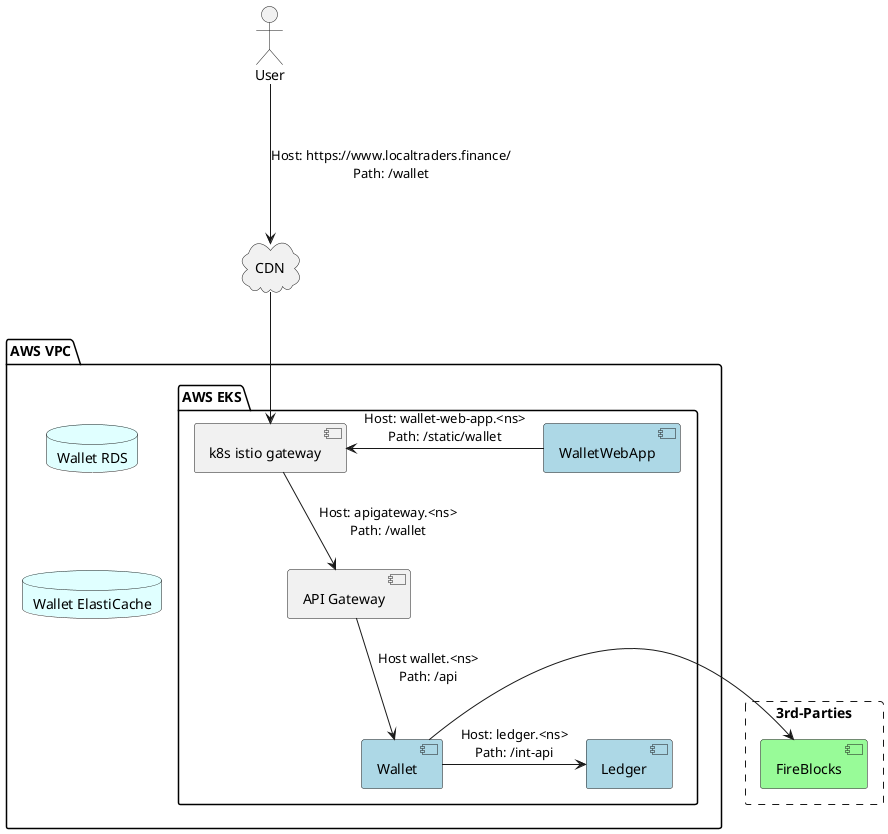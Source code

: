 @@startuml


:User: as u

rectangle "3rd-Parties" #line.dashed {
    component "FireBlocks" as f #palegreen
}

cloud "CDN" as cdn

u --down-> cdn: Host: https://www.localtraders.finance/\nPath: /wallet

package "AWS VPC" {
    database "Wallet RDS" as wallet_db #LightCyan
    database "Wallet ElastiCache" as wallet_cache #LightCyan

    package "AWS EKS" {
        component "k8s istio gateway" as istio
        component "API Gateway" as apigw
        component "Wallet" as wallet #LightBlue
        component "WalletWebApp" as walletwebapp #LightBlue
        component "Ledger" as ledger #LightBlue
    }
}

cdn -down-> istio
istio -down-> apigw: "Host: apigateway.<ns>\nPath: /wallet"
apigw -down->wallet: "Host wallet.<ns>\nPath: /api"

walletwebapp -left-> istio: "Host: wallet-web-app.<ns>\nPath: /static/wallet"
wallet -> ledger: "Host: ledger.<ns>\nPath: /int-api"
wallet -left-> f

' small hack to hame boxies vertical order
wallet_db .. wallet_cache #white

@@enduml